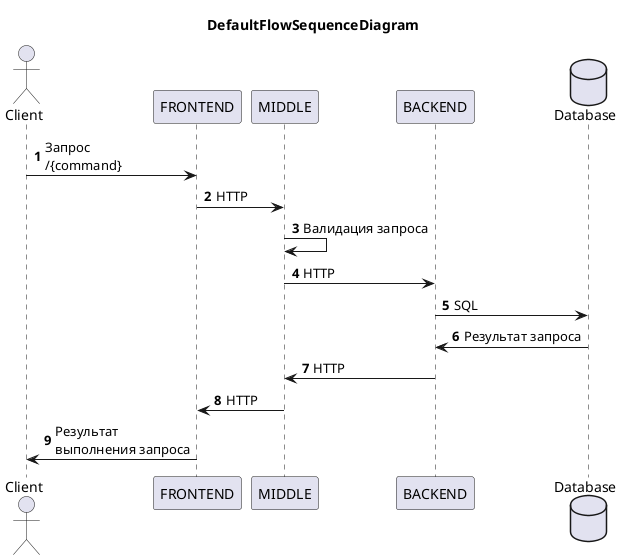 @startuml
title DefaultFlowSequenceDiagram
skinparam backgroundColor #FFFFFF
actor Client as user
participant FRONTEND as front
participant MIDDLE as mid
participant BACKEND as back
database Database as db
autonumber
user -> front : Запрос\n/{command}
front -> mid : HTTP
mid -> mid : Валидация запроса
mid -> back : HTTP
back -> db : SQL
db -> back : Результат запроса
back -> mid : HTTP
mid -> front : HTTP
front -> user : Результат\nвыполнения запроса
@enduml

